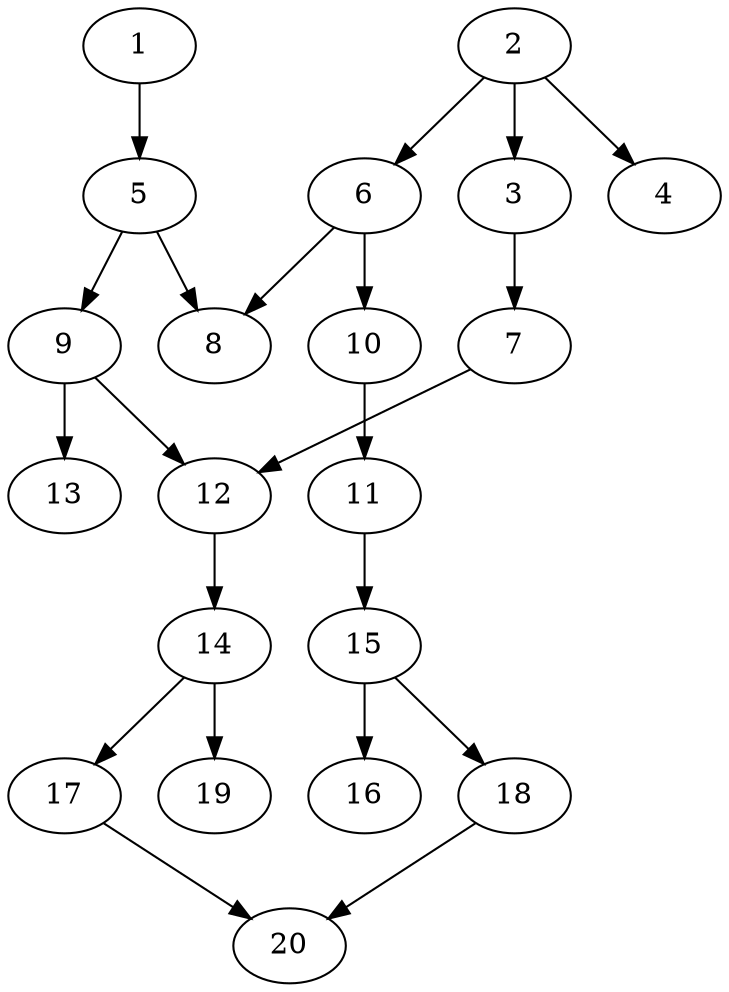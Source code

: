 // DAG automatically generated by daggen at Wed Jul 24 22:10:09 2019
// ./daggen --dot -n 20 --ccr 0.4 --fat 0.5 --regular 0.5 --density 0.5 --mindata 5242880 --maxdata 52428800 
digraph G {
  1 [size="13754880", alpha="0.11", expect_size="5501952"] 
  1 -> 5 [size ="5501952"]
  2 [size="18275840", alpha="0.18", expect_size="7310336"] 
  2 -> 3 [size ="7310336"]
  2 -> 4 [size ="7310336"]
  2 -> 6 [size ="7310336"]
  3 [size="120243200", alpha="0.02", expect_size="48097280"] 
  3 -> 7 [size ="48097280"]
  4 [size="129251840", alpha="0.05", expect_size="51700736"] 
  5 [size="36677120", alpha="0.05", expect_size="14670848"] 
  5 -> 8 [size ="14670848"]
  5 -> 9 [size ="14670848"]
  6 [size="63070720", alpha="0.06", expect_size="25228288"] 
  6 -> 8 [size ="25228288"]
  6 -> 10 [size ="25228288"]
  7 [size="48087040", alpha="0.00", expect_size="19234816"] 
  7 -> 12 [size ="19234816"]
  8 [size="30297600", alpha="0.09", expect_size="12119040"] 
  9 [size="33955840", alpha="0.00", expect_size="13582336"] 
  9 -> 12 [size ="13582336"]
  9 -> 13 [size ="13582336"]
  10 [size="70837760", alpha="0.13", expect_size="28335104"] 
  10 -> 11 [size ="28335104"]
  11 [size="29637120", alpha="0.19", expect_size="11854848"] 
  11 -> 15 [size ="11854848"]
  12 [size="94625280", alpha="0.10", expect_size="37850112"] 
  12 -> 14 [size ="37850112"]
  13 [size="85516800", alpha="0.12", expect_size="34206720"] 
  14 [size="99056640", alpha="0.15", expect_size="39622656"] 
  14 -> 17 [size ="39622656"]
  14 -> 19 [size ="39622656"]
  15 [size="127833600", alpha="0.10", expect_size="51133440"] 
  15 -> 16 [size ="51133440"]
  15 -> 18 [size ="51133440"]
  16 [size="38090240", alpha="0.02", expect_size="15236096"] 
  17 [size="72084480", alpha="0.14", expect_size="28833792"] 
  17 -> 20 [size ="28833792"]
  18 [size="72220160", alpha="0.12", expect_size="28888064"] 
  18 -> 20 [size ="28888064"]
  19 [size="124902400", alpha="0.03", expect_size="49960960"] 
  20 [size="126105600", alpha="0.16", expect_size="50442240"] 
}
